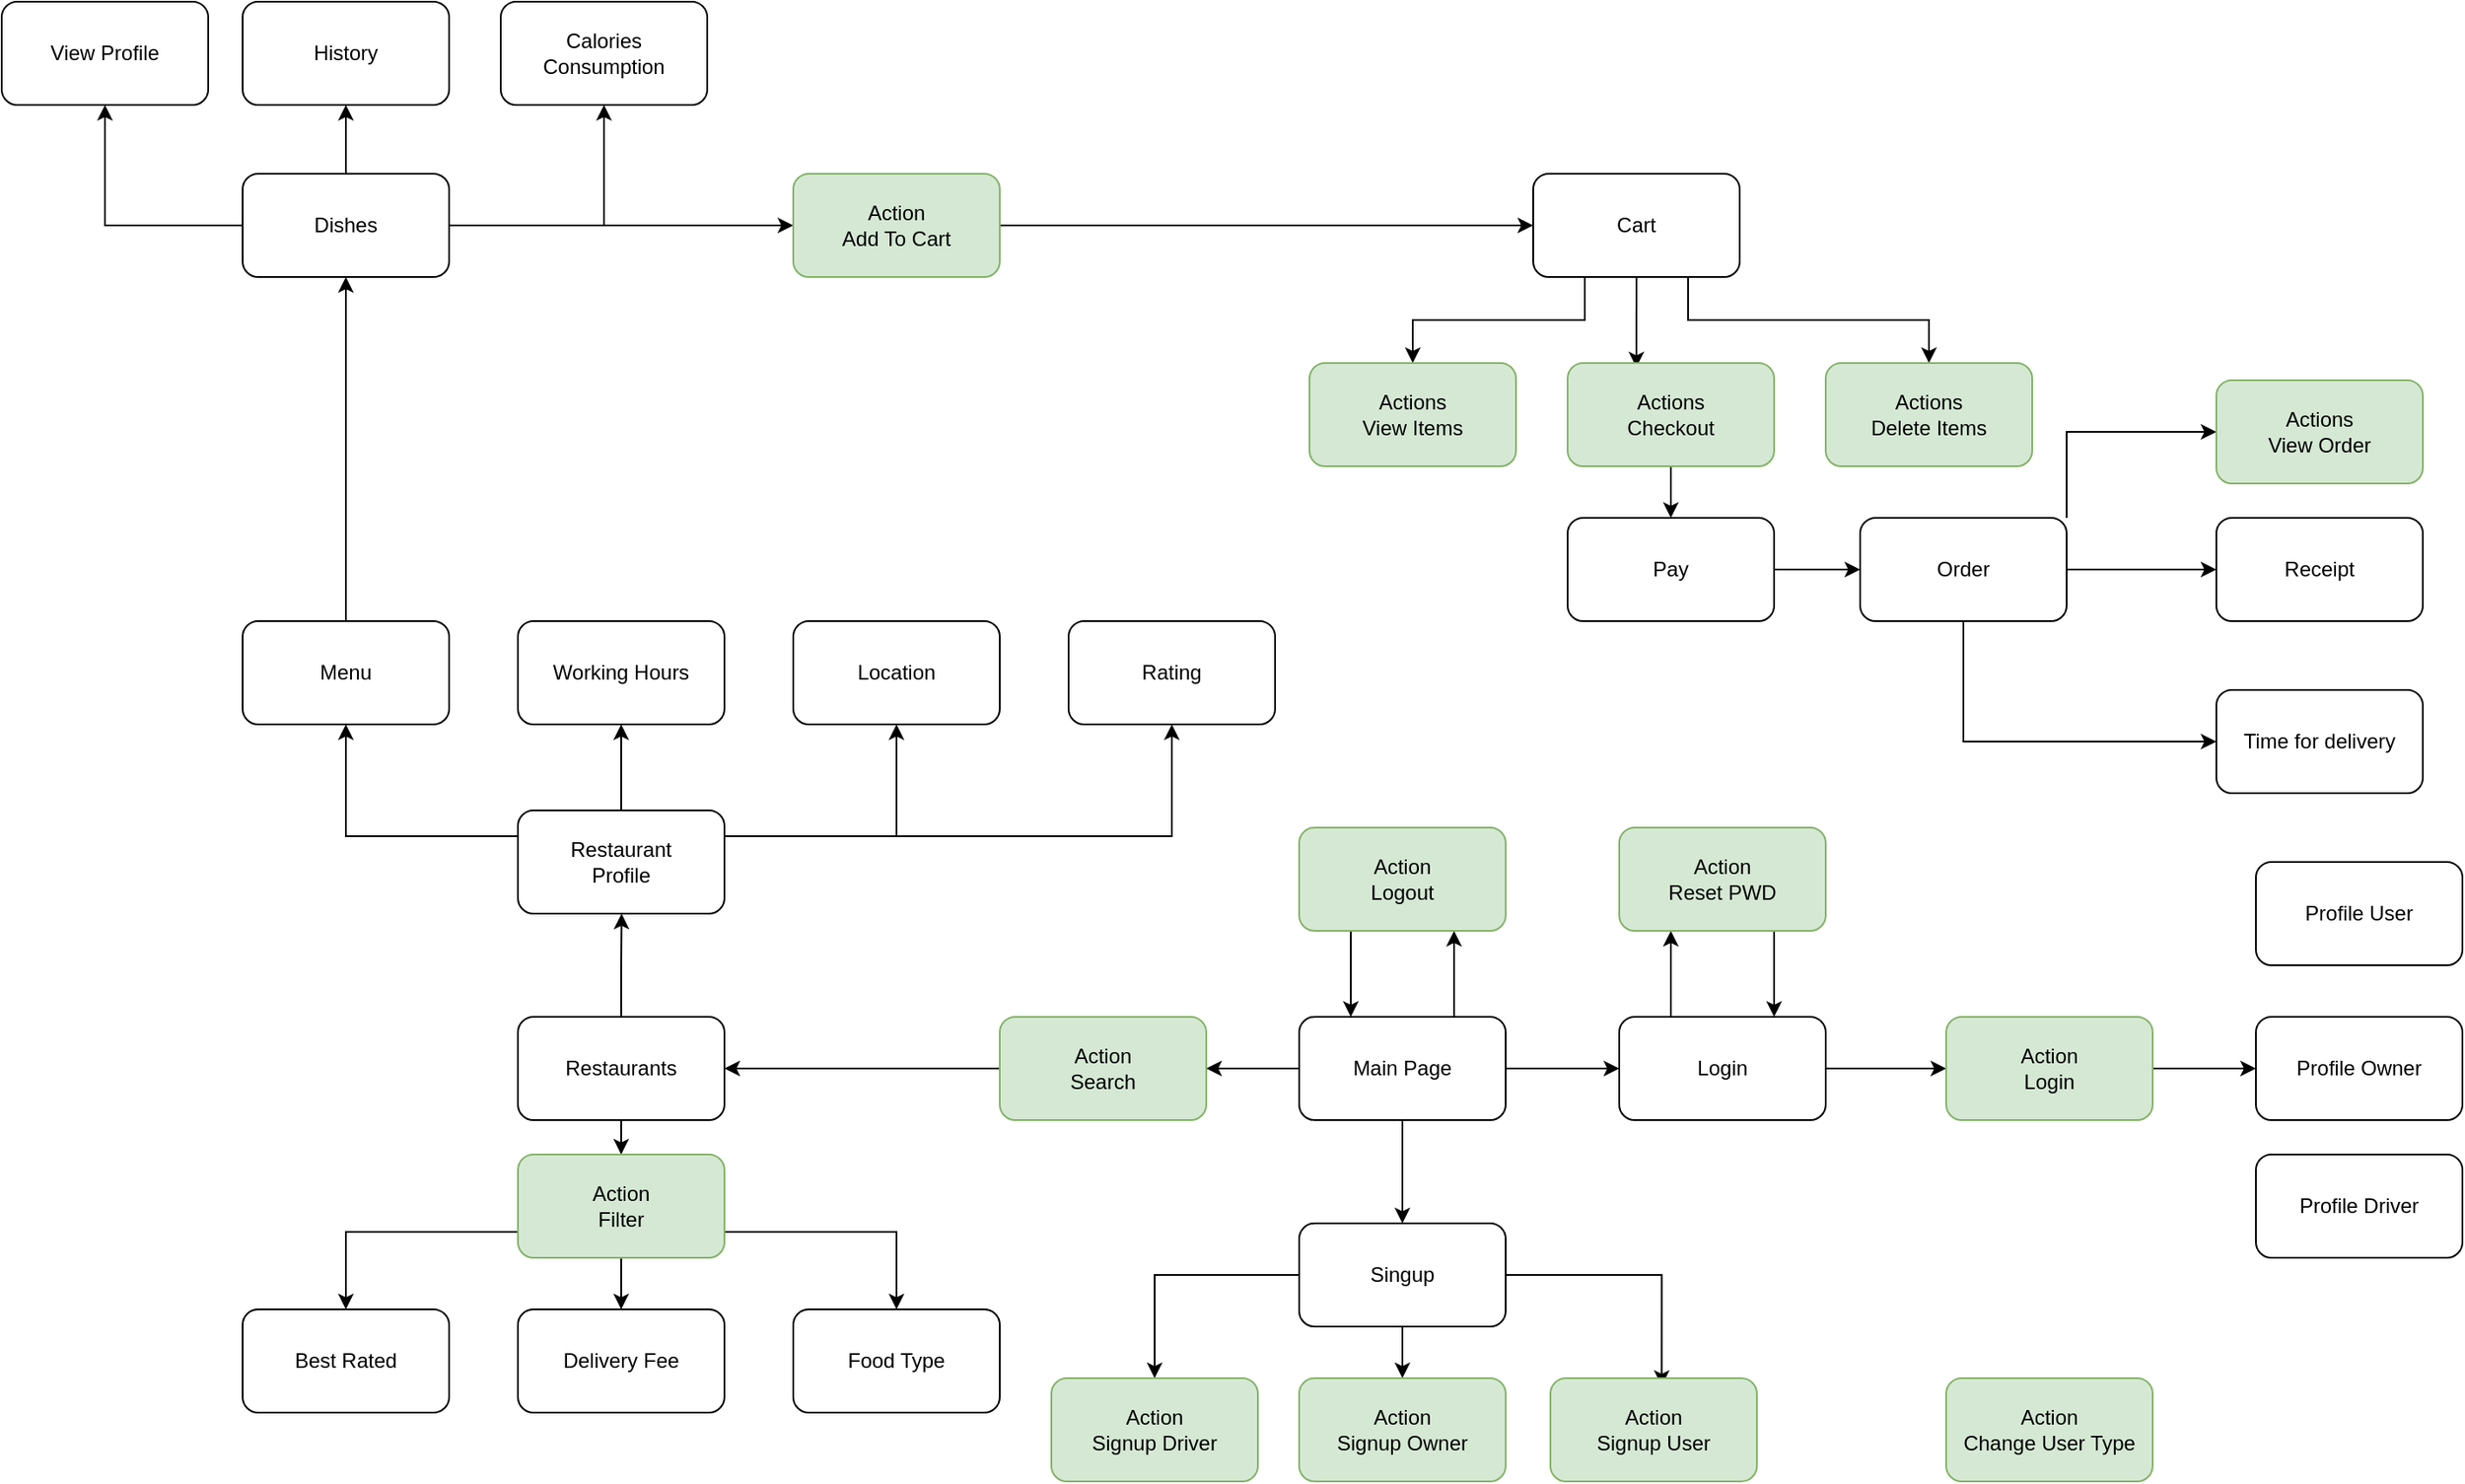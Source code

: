 <mxfile version="17.4.2" type="device"><diagram id="C5RBs43oDa-KdzZeNtuy" name="Page-1"><mxGraphModel dx="3031" dy="2797" grid="1" gridSize="10" guides="1" tooltips="1" connect="1" arrows="1" fold="1" page="1" pageScale="1" pageWidth="827" pageHeight="1169" math="0" shadow="0"><root><mxCell id="WIyWlLk6GJQsqaUBKTNV-0"/><mxCell id="WIyWlLk6GJQsqaUBKTNV-1" parent="WIyWlLk6GJQsqaUBKTNV-0"/><mxCell id="3YWb86oXZPIcf7r9UIZy-11" style="edgeStyle=orthogonalEdgeStyle;rounded=0;orthogonalLoop=1;jettySize=auto;html=1;exitX=1;exitY=0.5;exitDx=0;exitDy=0;entryX=0;entryY=0.5;entryDx=0;entryDy=0;" edge="1" parent="WIyWlLk6GJQsqaUBKTNV-1" source="3YWb86oXZPIcf7r9UIZy-0" target="3YWb86oXZPIcf7r9UIZy-1"><mxGeometry relative="1" as="geometry"/></mxCell><mxCell id="3YWb86oXZPIcf7r9UIZy-21" style="edgeStyle=orthogonalEdgeStyle;rounded=0;orthogonalLoop=1;jettySize=auto;html=1;exitX=0;exitY=0.5;exitDx=0;exitDy=0;entryX=1;entryY=0.5;entryDx=0;entryDy=0;" edge="1" parent="WIyWlLk6GJQsqaUBKTNV-1" source="3YWb86oXZPIcf7r9UIZy-0" target="3YWb86oXZPIcf7r9UIZy-20"><mxGeometry relative="1" as="geometry"/></mxCell><mxCell id="3YWb86oXZPIcf7r9UIZy-103" style="edgeStyle=orthogonalEdgeStyle;rounded=0;orthogonalLoop=1;jettySize=auto;html=1;exitX=0.5;exitY=1;exitDx=0;exitDy=0;" edge="1" parent="WIyWlLk6GJQsqaUBKTNV-1" source="3YWb86oXZPIcf7r9UIZy-0" target="3YWb86oXZPIcf7r9UIZy-96"><mxGeometry relative="1" as="geometry"/></mxCell><mxCell id="3YWb86oXZPIcf7r9UIZy-123" style="edgeStyle=orthogonalEdgeStyle;rounded=0;orthogonalLoop=1;jettySize=auto;html=1;exitX=0.75;exitY=0;exitDx=0;exitDy=0;entryX=0.75;entryY=1;entryDx=0;entryDy=0;" edge="1" parent="WIyWlLk6GJQsqaUBKTNV-1" source="3YWb86oXZPIcf7r9UIZy-0" target="3YWb86oXZPIcf7r9UIZy-121"><mxGeometry relative="1" as="geometry"/></mxCell><mxCell id="3YWb86oXZPIcf7r9UIZy-0" value="Main Page" style="rounded=1;whiteSpace=wrap;html=1;" vertex="1" parent="WIyWlLk6GJQsqaUBKTNV-1"><mxGeometry x="294" y="530" width="120" height="60" as="geometry"/></mxCell><mxCell id="3YWb86oXZPIcf7r9UIZy-9" style="edgeStyle=orthogonalEdgeStyle;rounded=0;orthogonalLoop=1;jettySize=auto;html=1;exitX=0.25;exitY=0;exitDx=0;exitDy=0;entryX=0.25;entryY=1;entryDx=0;entryDy=0;" edge="1" parent="WIyWlLk6GJQsqaUBKTNV-1" source="3YWb86oXZPIcf7r9UIZy-1" target="3YWb86oXZPIcf7r9UIZy-3"><mxGeometry relative="1" as="geometry"/></mxCell><mxCell id="3YWb86oXZPIcf7r9UIZy-18" style="edgeStyle=orthogonalEdgeStyle;rounded=0;orthogonalLoop=1;jettySize=auto;html=1;exitX=1;exitY=0.5;exitDx=0;exitDy=0;entryX=0;entryY=0.5;entryDx=0;entryDy=0;" edge="1" parent="WIyWlLk6GJQsqaUBKTNV-1" source="3YWb86oXZPIcf7r9UIZy-1"><mxGeometry relative="1" as="geometry"><mxPoint x="670.0" y="560" as="targetPoint"/></mxGeometry></mxCell><mxCell id="3YWb86oXZPIcf7r9UIZy-1" value="Login" style="rounded=1;whiteSpace=wrap;html=1;" vertex="1" parent="WIyWlLk6GJQsqaUBKTNV-1"><mxGeometry x="480" y="530" width="120" height="60" as="geometry"/></mxCell><mxCell id="3YWb86oXZPIcf7r9UIZy-10" style="edgeStyle=orthogonalEdgeStyle;rounded=0;orthogonalLoop=1;jettySize=auto;html=1;exitX=0.75;exitY=1;exitDx=0;exitDy=0;entryX=0.75;entryY=0;entryDx=0;entryDy=0;" edge="1" parent="WIyWlLk6GJQsqaUBKTNV-1" source="3YWb86oXZPIcf7r9UIZy-3" target="3YWb86oXZPIcf7r9UIZy-1"><mxGeometry relative="1" as="geometry"/></mxCell><mxCell id="3YWb86oXZPIcf7r9UIZy-3" value="&lt;div&gt;Action&lt;br&gt;&lt;/div&gt;&lt;div&gt;Reset PWD&lt;/div&gt;" style="rounded=1;whiteSpace=wrap;html=1;fillColor=#d5e8d4;strokeColor=#82b366;" vertex="1" parent="WIyWlLk6GJQsqaUBKTNV-1"><mxGeometry x="480" y="420" width="120" height="60" as="geometry"/></mxCell><mxCell id="3YWb86oXZPIcf7r9UIZy-13" style="edgeStyle=orthogonalEdgeStyle;rounded=0;orthogonalLoop=1;jettySize=auto;html=1;exitX=1;exitY=1;exitDx=0;exitDy=0;" edge="1" parent="WIyWlLk6GJQsqaUBKTNV-1"><mxGeometry relative="1" as="geometry"><mxPoint x="790.727" y="590.909" as="targetPoint"/><mxPoint x="790" y="590" as="sourcePoint"/></mxGeometry></mxCell><mxCell id="3YWb86oXZPIcf7r9UIZy-23" style="edgeStyle=orthogonalEdgeStyle;rounded=0;orthogonalLoop=1;jettySize=auto;html=1;exitX=0;exitY=0.5;exitDx=0;exitDy=0;" edge="1" parent="WIyWlLk6GJQsqaUBKTNV-1" source="3YWb86oXZPIcf7r9UIZy-20" target="3YWb86oXZPIcf7r9UIZy-22"><mxGeometry relative="1" as="geometry"/></mxCell><mxCell id="3YWb86oXZPIcf7r9UIZy-20" value="&lt;div&gt;Action&lt;br&gt;&lt;/div&gt;&lt;div&gt;Search&lt;/div&gt;" style="rounded=1;whiteSpace=wrap;html=1;fillColor=#d5e8d4;strokeColor=#82b366;" vertex="1" parent="WIyWlLk6GJQsqaUBKTNV-1"><mxGeometry x="120" y="530" width="120" height="60" as="geometry"/></mxCell><mxCell id="3YWb86oXZPIcf7r9UIZy-34" style="edgeStyle=orthogonalEdgeStyle;rounded=0;orthogonalLoop=1;jettySize=auto;html=1;exitX=0.5;exitY=1;exitDx=0;exitDy=0;entryX=0.5;entryY=0;entryDx=0;entryDy=0;" edge="1" parent="WIyWlLk6GJQsqaUBKTNV-1" source="3YWb86oXZPIcf7r9UIZy-22" target="3YWb86oXZPIcf7r9UIZy-29"><mxGeometry relative="1" as="geometry"/></mxCell><mxCell id="3YWb86oXZPIcf7r9UIZy-35" style="edgeStyle=orthogonalEdgeStyle;rounded=0;orthogonalLoop=1;jettySize=auto;html=1;exitX=0.5;exitY=0;exitDx=0;exitDy=0;" edge="1" parent="WIyWlLk6GJQsqaUBKTNV-1" source="3YWb86oXZPIcf7r9UIZy-22"><mxGeometry relative="1" as="geometry"><mxPoint x="-99.75" y="470" as="targetPoint"/></mxGeometry></mxCell><mxCell id="3YWb86oXZPIcf7r9UIZy-22" value="Restaurants" style="rounded=1;whiteSpace=wrap;html=1;" vertex="1" parent="WIyWlLk6GJQsqaUBKTNV-1"><mxGeometry x="-160" y="530" width="120" height="60" as="geometry"/></mxCell><mxCell id="3YWb86oXZPIcf7r9UIZy-24" value="Best Rated " style="rounded=1;whiteSpace=wrap;html=1;" vertex="1" parent="WIyWlLk6GJQsqaUBKTNV-1"><mxGeometry x="-320" y="700" width="120" height="60" as="geometry"/></mxCell><mxCell id="3YWb86oXZPIcf7r9UIZy-27" value="Delivery Fee" style="rounded=1;whiteSpace=wrap;html=1;" vertex="1" parent="WIyWlLk6GJQsqaUBKTNV-1"><mxGeometry x="-160" y="700" width="120" height="60" as="geometry"/></mxCell><mxCell id="3YWb86oXZPIcf7r9UIZy-28" value="Food Type" style="rounded=1;whiteSpace=wrap;html=1;" vertex="1" parent="WIyWlLk6GJQsqaUBKTNV-1"><mxGeometry y="700" width="120" height="60" as="geometry"/></mxCell><mxCell id="3YWb86oXZPIcf7r9UIZy-31" style="edgeStyle=orthogonalEdgeStyle;rounded=0;orthogonalLoop=1;jettySize=auto;html=1;exitX=0;exitY=0.75;exitDx=0;exitDy=0;entryX=0.5;entryY=0;entryDx=0;entryDy=0;" edge="1" parent="WIyWlLk6GJQsqaUBKTNV-1" source="3YWb86oXZPIcf7r9UIZy-29" target="3YWb86oXZPIcf7r9UIZy-24"><mxGeometry relative="1" as="geometry"/></mxCell><mxCell id="3YWb86oXZPIcf7r9UIZy-32" style="edgeStyle=orthogonalEdgeStyle;rounded=0;orthogonalLoop=1;jettySize=auto;html=1;exitX=0.5;exitY=1;exitDx=0;exitDy=0;entryX=0.5;entryY=0;entryDx=0;entryDy=0;" edge="1" parent="WIyWlLk6GJQsqaUBKTNV-1" source="3YWb86oXZPIcf7r9UIZy-29" target="3YWb86oXZPIcf7r9UIZy-27"><mxGeometry relative="1" as="geometry"/></mxCell><mxCell id="3YWb86oXZPIcf7r9UIZy-33" style="edgeStyle=orthogonalEdgeStyle;rounded=0;orthogonalLoop=1;jettySize=auto;html=1;exitX=1;exitY=0.75;exitDx=0;exitDy=0;entryX=0.5;entryY=0;entryDx=0;entryDy=0;" edge="1" parent="WIyWlLk6GJQsqaUBKTNV-1" source="3YWb86oXZPIcf7r9UIZy-29" target="3YWb86oXZPIcf7r9UIZy-28"><mxGeometry relative="1" as="geometry"/></mxCell><mxCell id="3YWb86oXZPIcf7r9UIZy-29" value="&lt;div&gt;Action&lt;br&gt;&lt;/div&gt;&lt;div&gt;Filter&lt;/div&gt;" style="rounded=1;whiteSpace=wrap;html=1;fillColor=#d5e8d4;strokeColor=#82b366;" vertex="1" parent="WIyWlLk6GJQsqaUBKTNV-1"><mxGeometry x="-160" y="610" width="120" height="60" as="geometry"/></mxCell><mxCell id="3YWb86oXZPIcf7r9UIZy-41" style="edgeStyle=orthogonalEdgeStyle;rounded=0;orthogonalLoop=1;jettySize=auto;html=1;exitX=0;exitY=0.25;exitDx=0;exitDy=0;" edge="1" parent="WIyWlLk6GJQsqaUBKTNV-1" source="3YWb86oXZPIcf7r9UIZy-36" target="3YWb86oXZPIcf7r9UIZy-37"><mxGeometry relative="1" as="geometry"/></mxCell><mxCell id="3YWb86oXZPIcf7r9UIZy-42" style="edgeStyle=orthogonalEdgeStyle;rounded=0;orthogonalLoop=1;jettySize=auto;html=1;exitX=0.5;exitY=0;exitDx=0;exitDy=0;entryX=0.5;entryY=1;entryDx=0;entryDy=0;" edge="1" parent="WIyWlLk6GJQsqaUBKTNV-1" source="3YWb86oXZPIcf7r9UIZy-36" target="3YWb86oXZPIcf7r9UIZy-38"><mxGeometry relative="1" as="geometry"/></mxCell><mxCell id="3YWb86oXZPIcf7r9UIZy-43" style="edgeStyle=orthogonalEdgeStyle;rounded=0;orthogonalLoop=1;jettySize=auto;html=1;exitX=1;exitY=0.25;exitDx=0;exitDy=0;entryX=0.5;entryY=1;entryDx=0;entryDy=0;" edge="1" parent="WIyWlLk6GJQsqaUBKTNV-1" source="3YWb86oXZPIcf7r9UIZy-36" target="3YWb86oXZPIcf7r9UIZy-39"><mxGeometry relative="1" as="geometry"/></mxCell><mxCell id="3YWb86oXZPIcf7r9UIZy-44" style="edgeStyle=orthogonalEdgeStyle;rounded=0;orthogonalLoop=1;jettySize=auto;html=1;exitX=1;exitY=0.25;exitDx=0;exitDy=0;entryX=0.5;entryY=1;entryDx=0;entryDy=0;" edge="1" parent="WIyWlLk6GJQsqaUBKTNV-1" source="3YWb86oXZPIcf7r9UIZy-36" target="3YWb86oXZPIcf7r9UIZy-40"><mxGeometry relative="1" as="geometry"/></mxCell><mxCell id="3YWb86oXZPIcf7r9UIZy-36" value="&lt;div&gt;Restaurant&lt;/div&gt;&lt;div&gt;Profile&lt;br&gt;&lt;/div&gt;" style="rounded=1;whiteSpace=wrap;html=1;" vertex="1" parent="WIyWlLk6GJQsqaUBKTNV-1"><mxGeometry x="-160" y="410" width="120" height="60" as="geometry"/></mxCell><mxCell id="3YWb86oXZPIcf7r9UIZy-46" style="edgeStyle=orthogonalEdgeStyle;rounded=0;orthogonalLoop=1;jettySize=auto;html=1;exitX=0.5;exitY=0;exitDx=0;exitDy=0;entryX=0.5;entryY=1;entryDx=0;entryDy=0;" edge="1" parent="WIyWlLk6GJQsqaUBKTNV-1" source="3YWb86oXZPIcf7r9UIZy-37" target="3YWb86oXZPIcf7r9UIZy-45"><mxGeometry relative="1" as="geometry"/></mxCell><mxCell id="3YWb86oXZPIcf7r9UIZy-37" value="Menu" style="rounded=1;whiteSpace=wrap;html=1;" vertex="1" parent="WIyWlLk6GJQsqaUBKTNV-1"><mxGeometry x="-320" y="300" width="120" height="60" as="geometry"/></mxCell><mxCell id="3YWb86oXZPIcf7r9UIZy-38" value="Working Hours" style="rounded=1;whiteSpace=wrap;html=1;" vertex="1" parent="WIyWlLk6GJQsqaUBKTNV-1"><mxGeometry x="-160" y="300" width="120" height="60" as="geometry"/></mxCell><mxCell id="3YWb86oXZPIcf7r9UIZy-39" value="Location" style="rounded=1;whiteSpace=wrap;html=1;" vertex="1" parent="WIyWlLk6GJQsqaUBKTNV-1"><mxGeometry y="300" width="120" height="60" as="geometry"/></mxCell><mxCell id="3YWb86oXZPIcf7r9UIZy-40" value="Rating" style="rounded=1;whiteSpace=wrap;html=1;" vertex="1" parent="WIyWlLk6GJQsqaUBKTNV-1"><mxGeometry x="160" y="300" width="120" height="60" as="geometry"/></mxCell><mxCell id="3YWb86oXZPIcf7r9UIZy-50" style="edgeStyle=orthogonalEdgeStyle;rounded=0;orthogonalLoop=1;jettySize=auto;html=1;exitX=0;exitY=0.5;exitDx=0;exitDy=0;entryX=0.5;entryY=1;entryDx=0;entryDy=0;" edge="1" parent="WIyWlLk6GJQsqaUBKTNV-1" source="3YWb86oXZPIcf7r9UIZy-45" target="3YWb86oXZPIcf7r9UIZy-47"><mxGeometry relative="1" as="geometry"/></mxCell><mxCell id="3YWb86oXZPIcf7r9UIZy-51" style="edgeStyle=orthogonalEdgeStyle;rounded=0;orthogonalLoop=1;jettySize=auto;html=1;exitX=0.5;exitY=0;exitDx=0;exitDy=0;entryX=0.5;entryY=1;entryDx=0;entryDy=0;" edge="1" parent="WIyWlLk6GJQsqaUBKTNV-1" source="3YWb86oXZPIcf7r9UIZy-45" target="3YWb86oXZPIcf7r9UIZy-48"><mxGeometry relative="1" as="geometry"/></mxCell><mxCell id="3YWb86oXZPIcf7r9UIZy-52" style="edgeStyle=orthogonalEdgeStyle;rounded=0;orthogonalLoop=1;jettySize=auto;html=1;exitX=1;exitY=0.5;exitDx=0;exitDy=0;entryX=0.5;entryY=1;entryDx=0;entryDy=0;" edge="1" parent="WIyWlLk6GJQsqaUBKTNV-1" source="3YWb86oXZPIcf7r9UIZy-45" target="3YWb86oXZPIcf7r9UIZy-49"><mxGeometry relative="1" as="geometry"/></mxCell><mxCell id="3YWb86oXZPIcf7r9UIZy-59" style="edgeStyle=orthogonalEdgeStyle;rounded=0;orthogonalLoop=1;jettySize=auto;html=1;exitX=1;exitY=0.5;exitDx=0;exitDy=0;entryX=0;entryY=0.5;entryDx=0;entryDy=0;" edge="1" parent="WIyWlLk6GJQsqaUBKTNV-1" source="3YWb86oXZPIcf7r9UIZy-45" target="3YWb86oXZPIcf7r9UIZy-57"><mxGeometry relative="1" as="geometry"/></mxCell><mxCell id="3YWb86oXZPIcf7r9UIZy-45" value="Dishes" style="rounded=1;whiteSpace=wrap;html=1;" vertex="1" parent="WIyWlLk6GJQsqaUBKTNV-1"><mxGeometry x="-320" y="40" width="120" height="60" as="geometry"/></mxCell><mxCell id="3YWb86oXZPIcf7r9UIZy-47" value="View Profile" style="rounded=1;whiteSpace=wrap;html=1;" vertex="1" parent="WIyWlLk6GJQsqaUBKTNV-1"><mxGeometry x="-460" y="-60" width="120" height="60" as="geometry"/></mxCell><mxCell id="3YWb86oXZPIcf7r9UIZy-48" value="History" style="rounded=1;whiteSpace=wrap;html=1;" vertex="1" parent="WIyWlLk6GJQsqaUBKTNV-1"><mxGeometry x="-320" y="-60" width="120" height="60" as="geometry"/></mxCell><mxCell id="3YWb86oXZPIcf7r9UIZy-49" value="&lt;div&gt;Calories &lt;br&gt;&lt;/div&gt;&lt;div&gt;Consumption&lt;br&gt;&lt;/div&gt;" style="rounded=1;whiteSpace=wrap;html=1;" vertex="1" parent="WIyWlLk6GJQsqaUBKTNV-1"><mxGeometry x="-170" y="-60" width="120" height="60" as="geometry"/></mxCell><mxCell id="3YWb86oXZPIcf7r9UIZy-61" style="edgeStyle=orthogonalEdgeStyle;rounded=0;orthogonalLoop=1;jettySize=auto;html=1;exitX=1;exitY=0.5;exitDx=0;exitDy=0;entryX=0;entryY=0.5;entryDx=0;entryDy=0;" edge="1" parent="WIyWlLk6GJQsqaUBKTNV-1" source="3YWb86oXZPIcf7r9UIZy-57" target="3YWb86oXZPIcf7r9UIZy-60"><mxGeometry relative="1" as="geometry"/></mxCell><mxCell id="3YWb86oXZPIcf7r9UIZy-57" value="&lt;div&gt;Action&lt;br&gt;&lt;/div&gt;&lt;div&gt;Add To Cart&lt;/div&gt;" style="rounded=1;whiteSpace=wrap;html=1;fillColor=#d5e8d4;strokeColor=#82b366;" vertex="1" parent="WIyWlLk6GJQsqaUBKTNV-1"><mxGeometry y="40" width="120" height="60" as="geometry"/></mxCell><mxCell id="3YWb86oXZPIcf7r9UIZy-66" style="edgeStyle=orthogonalEdgeStyle;rounded=0;orthogonalLoop=1;jettySize=auto;html=1;exitX=0.25;exitY=1;exitDx=0;exitDy=0;entryX=0.5;entryY=0;entryDx=0;entryDy=0;" edge="1" parent="WIyWlLk6GJQsqaUBKTNV-1" source="3YWb86oXZPIcf7r9UIZy-60" target="3YWb86oXZPIcf7r9UIZy-63"><mxGeometry relative="1" as="geometry"/></mxCell><mxCell id="3YWb86oXZPIcf7r9UIZy-68" style="edgeStyle=orthogonalEdgeStyle;rounded=0;orthogonalLoop=1;jettySize=auto;html=1;exitX=0.75;exitY=1;exitDx=0;exitDy=0;entryX=0.5;entryY=0;entryDx=0;entryDy=0;" edge="1" parent="WIyWlLk6GJQsqaUBKTNV-1" source="3YWb86oXZPIcf7r9UIZy-60" target="3YWb86oXZPIcf7r9UIZy-65"><mxGeometry relative="1" as="geometry"/></mxCell><mxCell id="3YWb86oXZPIcf7r9UIZy-71" style="edgeStyle=orthogonalEdgeStyle;rounded=0;orthogonalLoop=1;jettySize=auto;html=1;exitX=0.5;exitY=1;exitDx=0;exitDy=0;entryX=0.333;entryY=0.042;entryDx=0;entryDy=0;entryPerimeter=0;" edge="1" parent="WIyWlLk6GJQsqaUBKTNV-1" source="3YWb86oXZPIcf7r9UIZy-60" target="3YWb86oXZPIcf7r9UIZy-64"><mxGeometry relative="1" as="geometry"/></mxCell><mxCell id="3YWb86oXZPIcf7r9UIZy-60" value="Cart" style="rounded=1;whiteSpace=wrap;html=1;" vertex="1" parent="WIyWlLk6GJQsqaUBKTNV-1"><mxGeometry x="430" y="40" width="120" height="60" as="geometry"/></mxCell><mxCell id="3YWb86oXZPIcf7r9UIZy-63" value="&lt;div&gt;Actions&lt;br&gt;&lt;/div&gt;&lt;div&gt;View Items&lt;/div&gt;" style="rounded=1;whiteSpace=wrap;html=1;fillColor=#d5e8d4;strokeColor=#82b366;" vertex="1" parent="WIyWlLk6GJQsqaUBKTNV-1"><mxGeometry x="300" y="150" width="120" height="60" as="geometry"/></mxCell><mxCell id="3YWb86oXZPIcf7r9UIZy-70" style="edgeStyle=orthogonalEdgeStyle;rounded=0;orthogonalLoop=1;jettySize=auto;html=1;exitX=0.5;exitY=1;exitDx=0;exitDy=0;entryX=0.5;entryY=0;entryDx=0;entryDy=0;" edge="1" parent="WIyWlLk6GJQsqaUBKTNV-1" source="3YWb86oXZPIcf7r9UIZy-64" target="3YWb86oXZPIcf7r9UIZy-69"><mxGeometry relative="1" as="geometry"/></mxCell><mxCell id="3YWb86oXZPIcf7r9UIZy-64" value="Actions&lt;br&gt;&lt;div&gt;Checkout&lt;/div&gt;" style="rounded=1;whiteSpace=wrap;html=1;fillColor=#d5e8d4;strokeColor=#82b366;" vertex="1" parent="WIyWlLk6GJQsqaUBKTNV-1"><mxGeometry x="450" y="150" width="120" height="60" as="geometry"/></mxCell><mxCell id="3YWb86oXZPIcf7r9UIZy-65" value="&lt;div&gt;Actions&lt;br&gt;&lt;/div&gt;&lt;div&gt;Delete Items&lt;/div&gt;" style="rounded=1;whiteSpace=wrap;html=1;fillColor=#d5e8d4;strokeColor=#82b366;" vertex="1" parent="WIyWlLk6GJQsqaUBKTNV-1"><mxGeometry x="600" y="150" width="120" height="60" as="geometry"/></mxCell><mxCell id="3YWb86oXZPIcf7r9UIZy-82" style="edgeStyle=orthogonalEdgeStyle;rounded=0;orthogonalLoop=1;jettySize=auto;html=1;exitX=1;exitY=0.5;exitDx=0;exitDy=0;entryX=0;entryY=0.5;entryDx=0;entryDy=0;" edge="1" parent="WIyWlLk6GJQsqaUBKTNV-1" source="3YWb86oXZPIcf7r9UIZy-69" target="3YWb86oXZPIcf7r9UIZy-73"><mxGeometry relative="1" as="geometry"/></mxCell><mxCell id="3YWb86oXZPIcf7r9UIZy-69" value="Pay" style="rounded=1;whiteSpace=wrap;html=1;" vertex="1" parent="WIyWlLk6GJQsqaUBKTNV-1"><mxGeometry x="450" y="240" width="120" height="60" as="geometry"/></mxCell><mxCell id="3YWb86oXZPIcf7r9UIZy-77" style="edgeStyle=orthogonalEdgeStyle;rounded=0;orthogonalLoop=1;jettySize=auto;html=1;exitX=0.5;exitY=1;exitDx=0;exitDy=0;entryX=0;entryY=0.5;entryDx=0;entryDy=0;" edge="1" parent="WIyWlLk6GJQsqaUBKTNV-1" source="3YWb86oXZPIcf7r9UIZy-73" target="3YWb86oXZPIcf7r9UIZy-74"><mxGeometry relative="1" as="geometry"/></mxCell><mxCell id="3YWb86oXZPIcf7r9UIZy-78" style="edgeStyle=orthogonalEdgeStyle;rounded=0;orthogonalLoop=1;jettySize=auto;html=1;exitX=1;exitY=0.5;exitDx=0;exitDy=0;entryX=0;entryY=0.5;entryDx=0;entryDy=0;" edge="1" parent="WIyWlLk6GJQsqaUBKTNV-1" source="3YWb86oXZPIcf7r9UIZy-73" target="3YWb86oXZPIcf7r9UIZy-75"><mxGeometry relative="1" as="geometry"/></mxCell><mxCell id="3YWb86oXZPIcf7r9UIZy-81" style="edgeStyle=orthogonalEdgeStyle;rounded=0;orthogonalLoop=1;jettySize=auto;html=1;exitX=1;exitY=0;exitDx=0;exitDy=0;entryX=0;entryY=0.5;entryDx=0;entryDy=0;" edge="1" parent="WIyWlLk6GJQsqaUBKTNV-1" source="3YWb86oXZPIcf7r9UIZy-73" target="3YWb86oXZPIcf7r9UIZy-76"><mxGeometry relative="1" as="geometry"/></mxCell><mxCell id="3YWb86oXZPIcf7r9UIZy-73" value="Order" style="rounded=1;whiteSpace=wrap;html=1;" vertex="1" parent="WIyWlLk6GJQsqaUBKTNV-1"><mxGeometry x="620" y="240" width="120" height="60" as="geometry"/></mxCell><mxCell id="3YWb86oXZPIcf7r9UIZy-74" value="Time for delivery" style="rounded=1;whiteSpace=wrap;html=1;" vertex="1" parent="WIyWlLk6GJQsqaUBKTNV-1"><mxGeometry x="827" y="340" width="120" height="60" as="geometry"/></mxCell><mxCell id="3YWb86oXZPIcf7r9UIZy-75" value="Receipt" style="rounded=1;whiteSpace=wrap;html=1;" vertex="1" parent="WIyWlLk6GJQsqaUBKTNV-1"><mxGeometry x="827" y="240" width="120" height="60" as="geometry"/></mxCell><mxCell id="3YWb86oXZPIcf7r9UIZy-76" value="&lt;div&gt;Actions&lt;br&gt;&lt;/div&gt;&lt;div&gt;View Order&lt;/div&gt;" style="rounded=1;whiteSpace=wrap;html=1;fillColor=#d5e8d4;strokeColor=#82b366;" vertex="1" parent="WIyWlLk6GJQsqaUBKTNV-1"><mxGeometry x="827" y="160" width="120" height="60" as="geometry"/></mxCell><mxCell id="3YWb86oXZPIcf7r9UIZy-105" style="edgeStyle=orthogonalEdgeStyle;rounded=0;orthogonalLoop=1;jettySize=auto;html=1;exitX=0.5;exitY=1;exitDx=0;exitDy=0;" edge="1" parent="WIyWlLk6GJQsqaUBKTNV-1" source="3YWb86oXZPIcf7r9UIZy-96" target="3YWb86oXZPIcf7r9UIZy-104"><mxGeometry relative="1" as="geometry"/></mxCell><mxCell id="3YWb86oXZPIcf7r9UIZy-114" style="edgeStyle=orthogonalEdgeStyle;rounded=0;orthogonalLoop=1;jettySize=auto;html=1;exitX=0;exitY=0.5;exitDx=0;exitDy=0;entryX=0.5;entryY=0;entryDx=0;entryDy=0;" edge="1" parent="WIyWlLk6GJQsqaUBKTNV-1" source="3YWb86oXZPIcf7r9UIZy-96" target="3YWb86oXZPIcf7r9UIZy-113"><mxGeometry relative="1" as="geometry"/></mxCell><mxCell id="3YWb86oXZPIcf7r9UIZy-115" style="edgeStyle=orthogonalEdgeStyle;rounded=0;orthogonalLoop=1;jettySize=auto;html=1;exitX=1;exitY=0.5;exitDx=0;exitDy=0;entryX=0.539;entryY=0.075;entryDx=0;entryDy=0;entryPerimeter=0;" edge="1" parent="WIyWlLk6GJQsqaUBKTNV-1" source="3YWb86oXZPIcf7r9UIZy-96" target="3YWb86oXZPIcf7r9UIZy-112"><mxGeometry relative="1" as="geometry"/></mxCell><mxCell id="3YWb86oXZPIcf7r9UIZy-96" value="Singup" style="rounded=1;whiteSpace=wrap;html=1;" vertex="1" parent="WIyWlLk6GJQsqaUBKTNV-1"><mxGeometry x="294" y="650" width="120" height="60" as="geometry"/></mxCell><mxCell id="3YWb86oXZPIcf7r9UIZy-101" style="edgeStyle=orthogonalEdgeStyle;rounded=0;orthogonalLoop=1;jettySize=auto;html=1;exitX=1;exitY=0.5;exitDx=0;exitDy=0;entryX=0;entryY=0.5;entryDx=0;entryDy=0;" edge="1" parent="WIyWlLk6GJQsqaUBKTNV-1" source="3YWb86oXZPIcf7r9UIZy-99" target="3YWb86oXZPIcf7r9UIZy-100"><mxGeometry relative="1" as="geometry"/></mxCell><mxCell id="3YWb86oXZPIcf7r9UIZy-99" value="&lt;div&gt;Action&lt;br&gt;&lt;/div&gt;&lt;div&gt;Login&lt;/div&gt;" style="rounded=1;whiteSpace=wrap;html=1;fillColor=#d5e8d4;strokeColor=#82b366;" vertex="1" parent="WIyWlLk6GJQsqaUBKTNV-1"><mxGeometry x="670" y="530" width="120" height="60" as="geometry"/></mxCell><mxCell id="3YWb86oXZPIcf7r9UIZy-100" value="Profile Owner" style="rounded=1;whiteSpace=wrap;html=1;" vertex="1" parent="WIyWlLk6GJQsqaUBKTNV-1"><mxGeometry x="850" y="530" width="120" height="60" as="geometry"/></mxCell><mxCell id="3YWb86oXZPIcf7r9UIZy-104" value="&lt;div&gt;Action&lt;/div&gt;&lt;div&gt;Signup Owner&lt;br&gt;&lt;/div&gt;" style="rounded=1;whiteSpace=wrap;html=1;fillColor=#d5e8d4;strokeColor=#82b366;" vertex="1" parent="WIyWlLk6GJQsqaUBKTNV-1"><mxGeometry x="294" y="740" width="120" height="60" as="geometry"/></mxCell><mxCell id="3YWb86oXZPIcf7r9UIZy-112" value="&lt;div&gt;Action&lt;/div&gt;&lt;div&gt;Signup User&lt;br&gt;&lt;/div&gt;" style="rounded=1;whiteSpace=wrap;html=1;fillColor=#d5e8d4;strokeColor=#82b366;" vertex="1" parent="WIyWlLk6GJQsqaUBKTNV-1"><mxGeometry x="440" y="740" width="120" height="60" as="geometry"/></mxCell><mxCell id="3YWb86oXZPIcf7r9UIZy-113" value="&lt;div&gt;Action&lt;/div&gt;&lt;div&gt;Signup Driver&lt;br&gt;&lt;/div&gt;" style="rounded=1;whiteSpace=wrap;html=1;fillColor=#d5e8d4;strokeColor=#82b366;" vertex="1" parent="WIyWlLk6GJQsqaUBKTNV-1"><mxGeometry x="150" y="740" width="120" height="60" as="geometry"/></mxCell><mxCell id="3YWb86oXZPIcf7r9UIZy-119" value="Profile User" style="rounded=1;whiteSpace=wrap;html=1;" vertex="1" parent="WIyWlLk6GJQsqaUBKTNV-1"><mxGeometry x="850" y="440" width="120" height="60" as="geometry"/></mxCell><mxCell id="3YWb86oXZPIcf7r9UIZy-120" value="Profile Driver" style="rounded=1;whiteSpace=wrap;html=1;" vertex="1" parent="WIyWlLk6GJQsqaUBKTNV-1"><mxGeometry x="850" y="610" width="120" height="60" as="geometry"/></mxCell><mxCell id="3YWb86oXZPIcf7r9UIZy-122" style="edgeStyle=orthogonalEdgeStyle;rounded=0;orthogonalLoop=1;jettySize=auto;html=1;exitX=0.25;exitY=1;exitDx=0;exitDy=0;entryX=0.25;entryY=0;entryDx=0;entryDy=0;" edge="1" parent="WIyWlLk6GJQsqaUBKTNV-1" source="3YWb86oXZPIcf7r9UIZy-121" target="3YWb86oXZPIcf7r9UIZy-0"><mxGeometry relative="1" as="geometry"/></mxCell><mxCell id="3YWb86oXZPIcf7r9UIZy-121" value="&lt;div&gt;Action&lt;br&gt;&lt;/div&gt;&lt;div&gt;Logout&lt;/div&gt;" style="rounded=1;whiteSpace=wrap;html=1;fillColor=#d5e8d4;strokeColor=#82b366;" vertex="1" parent="WIyWlLk6GJQsqaUBKTNV-1"><mxGeometry x="294" y="420" width="120" height="60" as="geometry"/></mxCell><mxCell id="3YWb86oXZPIcf7r9UIZy-124" value="&lt;div&gt;Action &lt;br&gt;&lt;/div&gt;&lt;div&gt;Change User Type&lt;br&gt;&lt;/div&gt;" style="rounded=1;whiteSpace=wrap;html=1;fillColor=#d5e8d4;strokeColor=#82b366;" vertex="1" parent="WIyWlLk6GJQsqaUBKTNV-1"><mxGeometry x="670" y="740" width="120" height="60" as="geometry"/></mxCell></root></mxGraphModel></diagram></mxfile>
